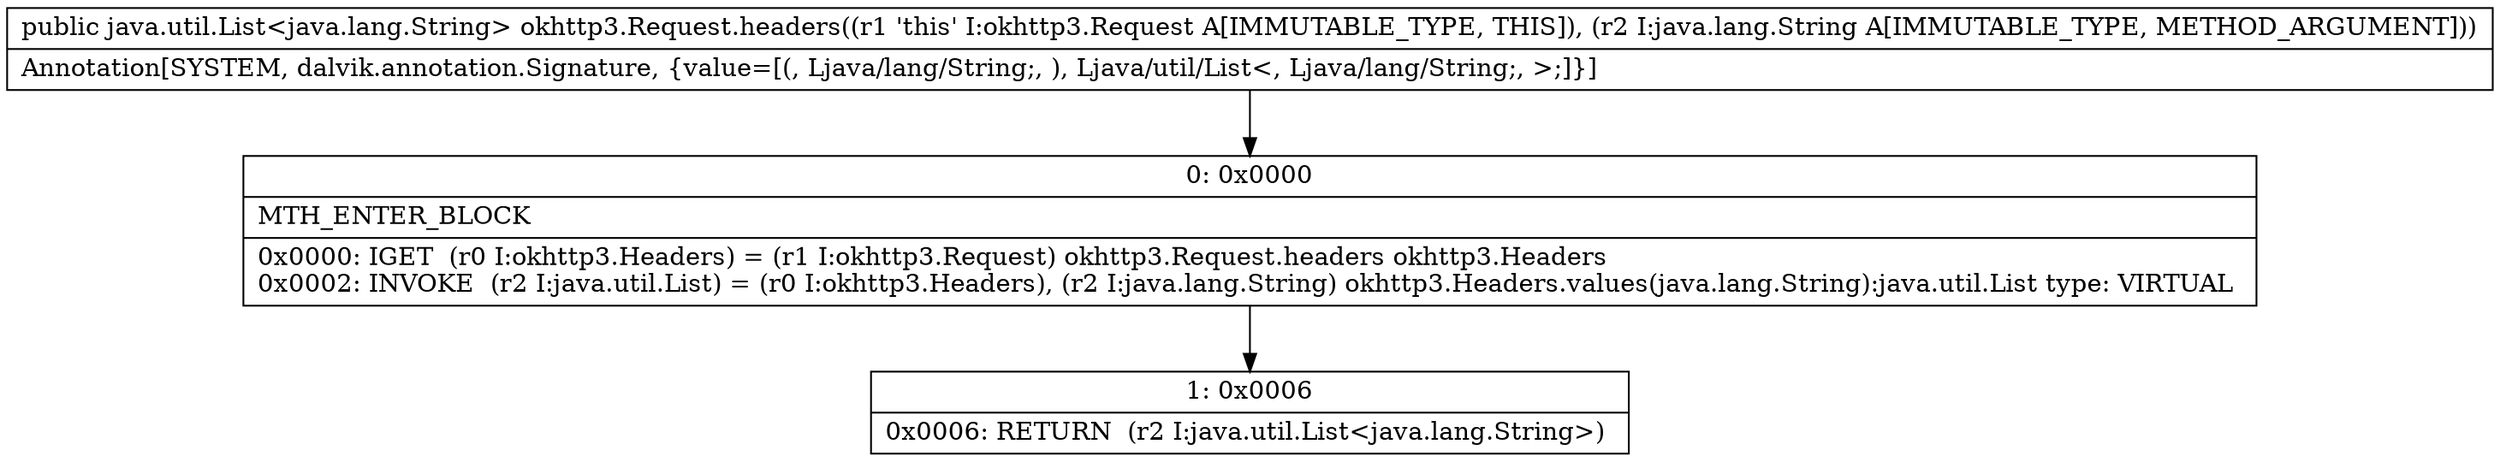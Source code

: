 digraph "CFG forokhttp3.Request.headers(Ljava\/lang\/String;)Ljava\/util\/List;" {
Node_0 [shape=record,label="{0\:\ 0x0000|MTH_ENTER_BLOCK\l|0x0000: IGET  (r0 I:okhttp3.Headers) = (r1 I:okhttp3.Request) okhttp3.Request.headers okhttp3.Headers \l0x0002: INVOKE  (r2 I:java.util.List) = (r0 I:okhttp3.Headers), (r2 I:java.lang.String) okhttp3.Headers.values(java.lang.String):java.util.List type: VIRTUAL \l}"];
Node_1 [shape=record,label="{1\:\ 0x0006|0x0006: RETURN  (r2 I:java.util.List\<java.lang.String\>) \l}"];
MethodNode[shape=record,label="{public java.util.List\<java.lang.String\> okhttp3.Request.headers((r1 'this' I:okhttp3.Request A[IMMUTABLE_TYPE, THIS]), (r2 I:java.lang.String A[IMMUTABLE_TYPE, METHOD_ARGUMENT]))  | Annotation[SYSTEM, dalvik.annotation.Signature, \{value=[(, Ljava\/lang\/String;, ), Ljava\/util\/List\<, Ljava\/lang\/String;, \>;]\}]\l}"];
MethodNode -> Node_0;
Node_0 -> Node_1;
}

